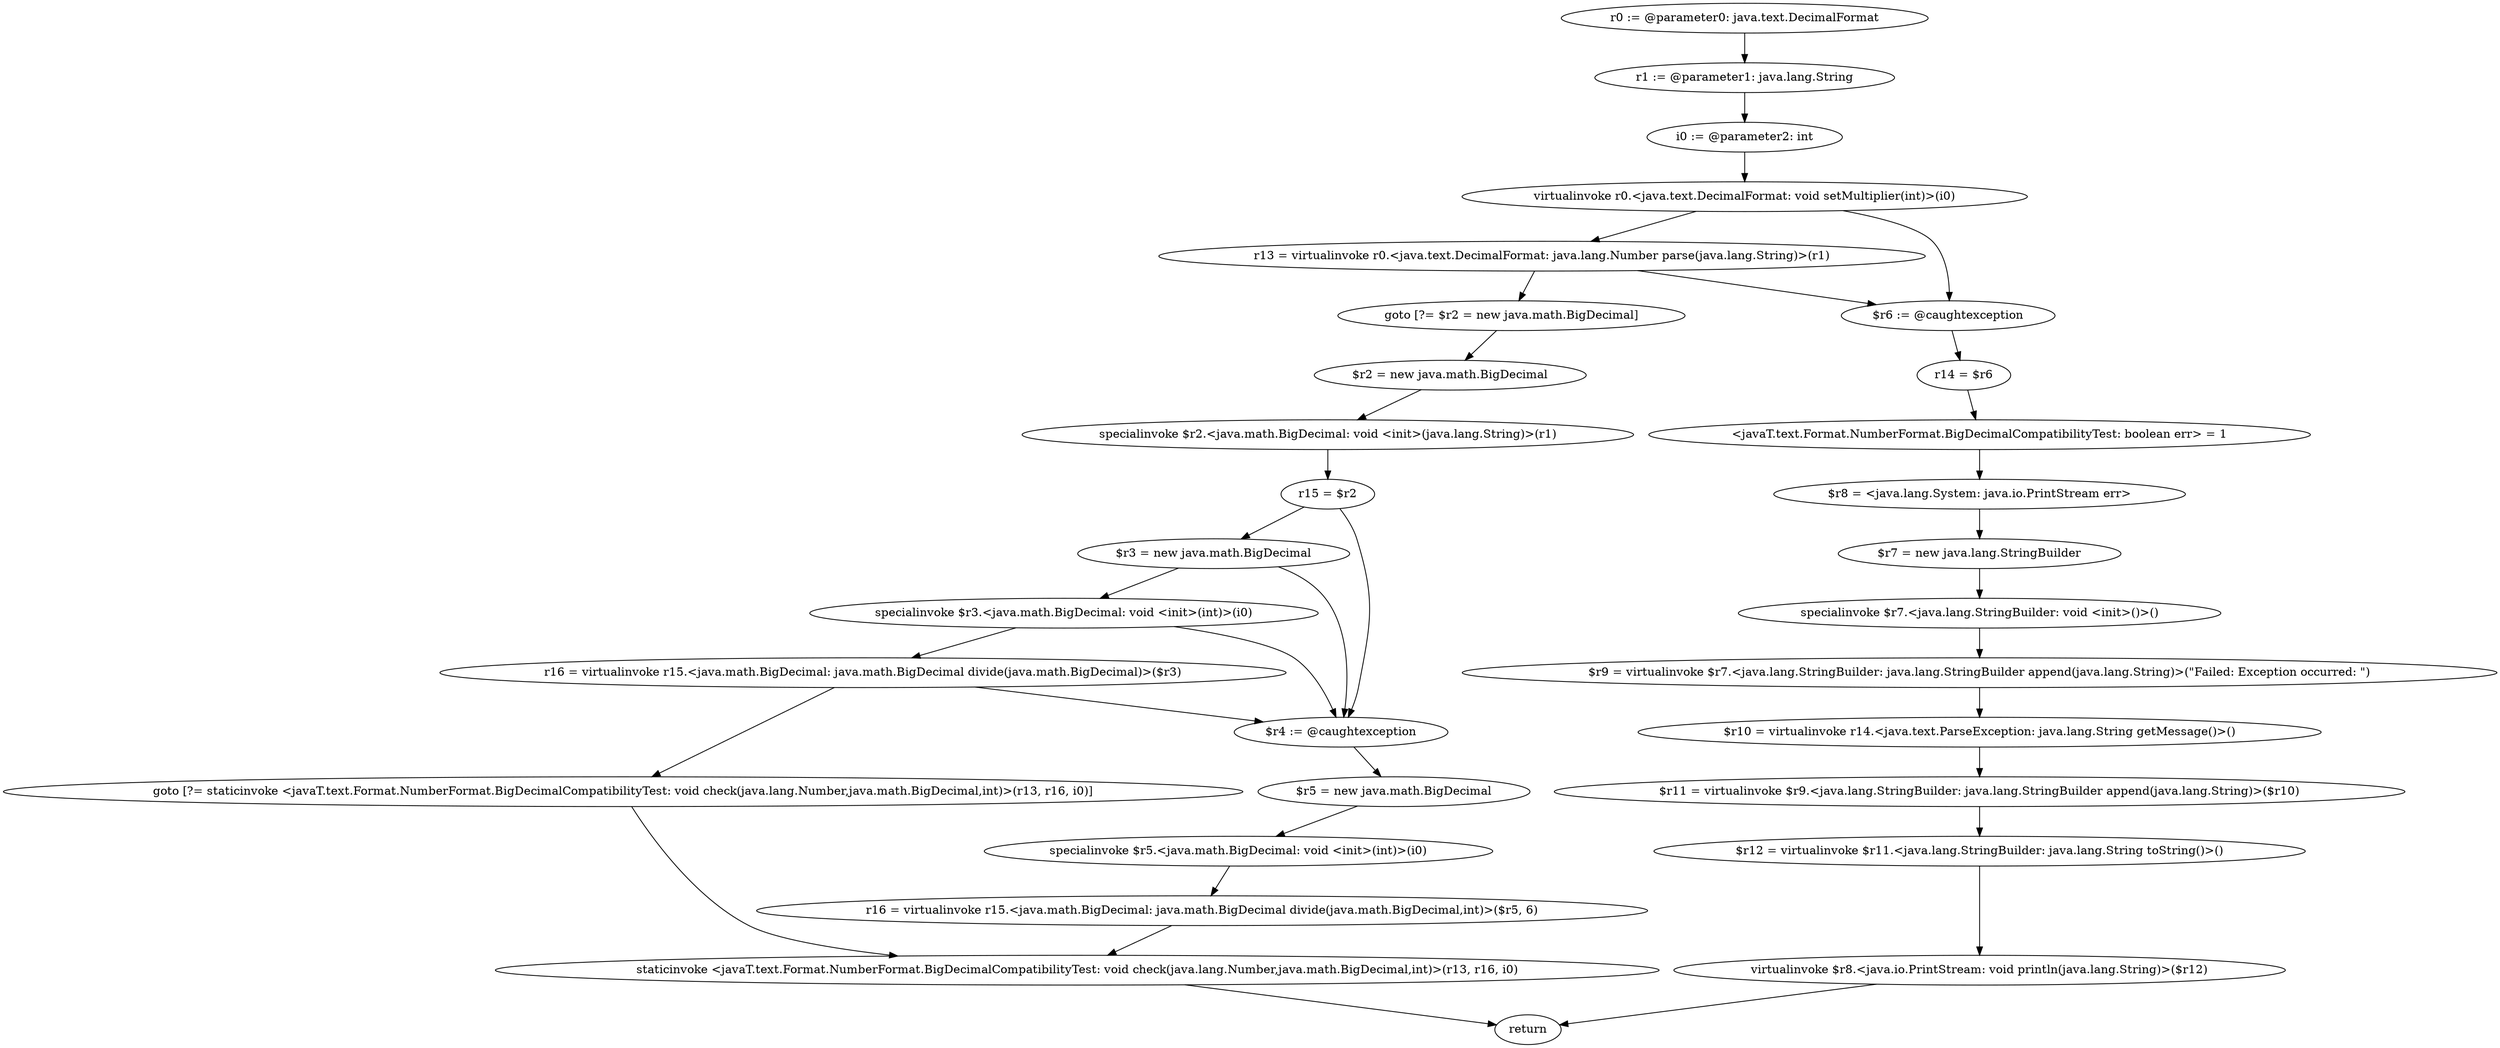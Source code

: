 digraph "unitGraph" {
    "r0 := @parameter0: java.text.DecimalFormat"
    "r1 := @parameter1: java.lang.String"
    "i0 := @parameter2: int"
    "virtualinvoke r0.<java.text.DecimalFormat: void setMultiplier(int)>(i0)"
    "r13 = virtualinvoke r0.<java.text.DecimalFormat: java.lang.Number parse(java.lang.String)>(r1)"
    "goto [?= $r2 = new java.math.BigDecimal]"
    "$r6 := @caughtexception"
    "r14 = $r6"
    "<javaT.text.Format.NumberFormat.BigDecimalCompatibilityTest: boolean err> = 1"
    "$r8 = <java.lang.System: java.io.PrintStream err>"
    "$r7 = new java.lang.StringBuilder"
    "specialinvoke $r7.<java.lang.StringBuilder: void <init>()>()"
    "$r9 = virtualinvoke $r7.<java.lang.StringBuilder: java.lang.StringBuilder append(java.lang.String)>(\"Failed: Exception occurred: \")"
    "$r10 = virtualinvoke r14.<java.text.ParseException: java.lang.String getMessage()>()"
    "$r11 = virtualinvoke $r9.<java.lang.StringBuilder: java.lang.StringBuilder append(java.lang.String)>($r10)"
    "$r12 = virtualinvoke $r11.<java.lang.StringBuilder: java.lang.String toString()>()"
    "virtualinvoke $r8.<java.io.PrintStream: void println(java.lang.String)>($r12)"
    "return"
    "$r2 = new java.math.BigDecimal"
    "specialinvoke $r2.<java.math.BigDecimal: void <init>(java.lang.String)>(r1)"
    "r15 = $r2"
    "$r3 = new java.math.BigDecimal"
    "specialinvoke $r3.<java.math.BigDecimal: void <init>(int)>(i0)"
    "r16 = virtualinvoke r15.<java.math.BigDecimal: java.math.BigDecimal divide(java.math.BigDecimal)>($r3)"
    "goto [?= staticinvoke <javaT.text.Format.NumberFormat.BigDecimalCompatibilityTest: void check(java.lang.Number,java.math.BigDecimal,int)>(r13, r16, i0)]"
    "$r4 := @caughtexception"
    "$r5 = new java.math.BigDecimal"
    "specialinvoke $r5.<java.math.BigDecimal: void <init>(int)>(i0)"
    "r16 = virtualinvoke r15.<java.math.BigDecimal: java.math.BigDecimal divide(java.math.BigDecimal,int)>($r5, 6)"
    "staticinvoke <javaT.text.Format.NumberFormat.BigDecimalCompatibilityTest: void check(java.lang.Number,java.math.BigDecimal,int)>(r13, r16, i0)"
    "r0 := @parameter0: java.text.DecimalFormat"->"r1 := @parameter1: java.lang.String";
    "r1 := @parameter1: java.lang.String"->"i0 := @parameter2: int";
    "i0 := @parameter2: int"->"virtualinvoke r0.<java.text.DecimalFormat: void setMultiplier(int)>(i0)";
    "virtualinvoke r0.<java.text.DecimalFormat: void setMultiplier(int)>(i0)"->"r13 = virtualinvoke r0.<java.text.DecimalFormat: java.lang.Number parse(java.lang.String)>(r1)";
    "virtualinvoke r0.<java.text.DecimalFormat: void setMultiplier(int)>(i0)"->"$r6 := @caughtexception";
    "r13 = virtualinvoke r0.<java.text.DecimalFormat: java.lang.Number parse(java.lang.String)>(r1)"->"goto [?= $r2 = new java.math.BigDecimal]";
    "r13 = virtualinvoke r0.<java.text.DecimalFormat: java.lang.Number parse(java.lang.String)>(r1)"->"$r6 := @caughtexception";
    "goto [?= $r2 = new java.math.BigDecimal]"->"$r2 = new java.math.BigDecimal";
    "$r6 := @caughtexception"->"r14 = $r6";
    "r14 = $r6"->"<javaT.text.Format.NumberFormat.BigDecimalCompatibilityTest: boolean err> = 1";
    "<javaT.text.Format.NumberFormat.BigDecimalCompatibilityTest: boolean err> = 1"->"$r8 = <java.lang.System: java.io.PrintStream err>";
    "$r8 = <java.lang.System: java.io.PrintStream err>"->"$r7 = new java.lang.StringBuilder";
    "$r7 = new java.lang.StringBuilder"->"specialinvoke $r7.<java.lang.StringBuilder: void <init>()>()";
    "specialinvoke $r7.<java.lang.StringBuilder: void <init>()>()"->"$r9 = virtualinvoke $r7.<java.lang.StringBuilder: java.lang.StringBuilder append(java.lang.String)>(\"Failed: Exception occurred: \")";
    "$r9 = virtualinvoke $r7.<java.lang.StringBuilder: java.lang.StringBuilder append(java.lang.String)>(\"Failed: Exception occurred: \")"->"$r10 = virtualinvoke r14.<java.text.ParseException: java.lang.String getMessage()>()";
    "$r10 = virtualinvoke r14.<java.text.ParseException: java.lang.String getMessage()>()"->"$r11 = virtualinvoke $r9.<java.lang.StringBuilder: java.lang.StringBuilder append(java.lang.String)>($r10)";
    "$r11 = virtualinvoke $r9.<java.lang.StringBuilder: java.lang.StringBuilder append(java.lang.String)>($r10)"->"$r12 = virtualinvoke $r11.<java.lang.StringBuilder: java.lang.String toString()>()";
    "$r12 = virtualinvoke $r11.<java.lang.StringBuilder: java.lang.String toString()>()"->"virtualinvoke $r8.<java.io.PrintStream: void println(java.lang.String)>($r12)";
    "virtualinvoke $r8.<java.io.PrintStream: void println(java.lang.String)>($r12)"->"return";
    "$r2 = new java.math.BigDecimal"->"specialinvoke $r2.<java.math.BigDecimal: void <init>(java.lang.String)>(r1)";
    "specialinvoke $r2.<java.math.BigDecimal: void <init>(java.lang.String)>(r1)"->"r15 = $r2";
    "r15 = $r2"->"$r3 = new java.math.BigDecimal";
    "r15 = $r2"->"$r4 := @caughtexception";
    "$r3 = new java.math.BigDecimal"->"specialinvoke $r3.<java.math.BigDecimal: void <init>(int)>(i0)";
    "$r3 = new java.math.BigDecimal"->"$r4 := @caughtexception";
    "specialinvoke $r3.<java.math.BigDecimal: void <init>(int)>(i0)"->"r16 = virtualinvoke r15.<java.math.BigDecimal: java.math.BigDecimal divide(java.math.BigDecimal)>($r3)";
    "specialinvoke $r3.<java.math.BigDecimal: void <init>(int)>(i0)"->"$r4 := @caughtexception";
    "r16 = virtualinvoke r15.<java.math.BigDecimal: java.math.BigDecimal divide(java.math.BigDecimal)>($r3)"->"goto [?= staticinvoke <javaT.text.Format.NumberFormat.BigDecimalCompatibilityTest: void check(java.lang.Number,java.math.BigDecimal,int)>(r13, r16, i0)]";
    "r16 = virtualinvoke r15.<java.math.BigDecimal: java.math.BigDecimal divide(java.math.BigDecimal)>($r3)"->"$r4 := @caughtexception";
    "goto [?= staticinvoke <javaT.text.Format.NumberFormat.BigDecimalCompatibilityTest: void check(java.lang.Number,java.math.BigDecimal,int)>(r13, r16, i0)]"->"staticinvoke <javaT.text.Format.NumberFormat.BigDecimalCompatibilityTest: void check(java.lang.Number,java.math.BigDecimal,int)>(r13, r16, i0)";
    "$r4 := @caughtexception"->"$r5 = new java.math.BigDecimal";
    "$r5 = new java.math.BigDecimal"->"specialinvoke $r5.<java.math.BigDecimal: void <init>(int)>(i0)";
    "specialinvoke $r5.<java.math.BigDecimal: void <init>(int)>(i0)"->"r16 = virtualinvoke r15.<java.math.BigDecimal: java.math.BigDecimal divide(java.math.BigDecimal,int)>($r5, 6)";
    "r16 = virtualinvoke r15.<java.math.BigDecimal: java.math.BigDecimal divide(java.math.BigDecimal,int)>($r5, 6)"->"staticinvoke <javaT.text.Format.NumberFormat.BigDecimalCompatibilityTest: void check(java.lang.Number,java.math.BigDecimal,int)>(r13, r16, i0)";
    "staticinvoke <javaT.text.Format.NumberFormat.BigDecimalCompatibilityTest: void check(java.lang.Number,java.math.BigDecimal,int)>(r13, r16, i0)"->"return";
}
